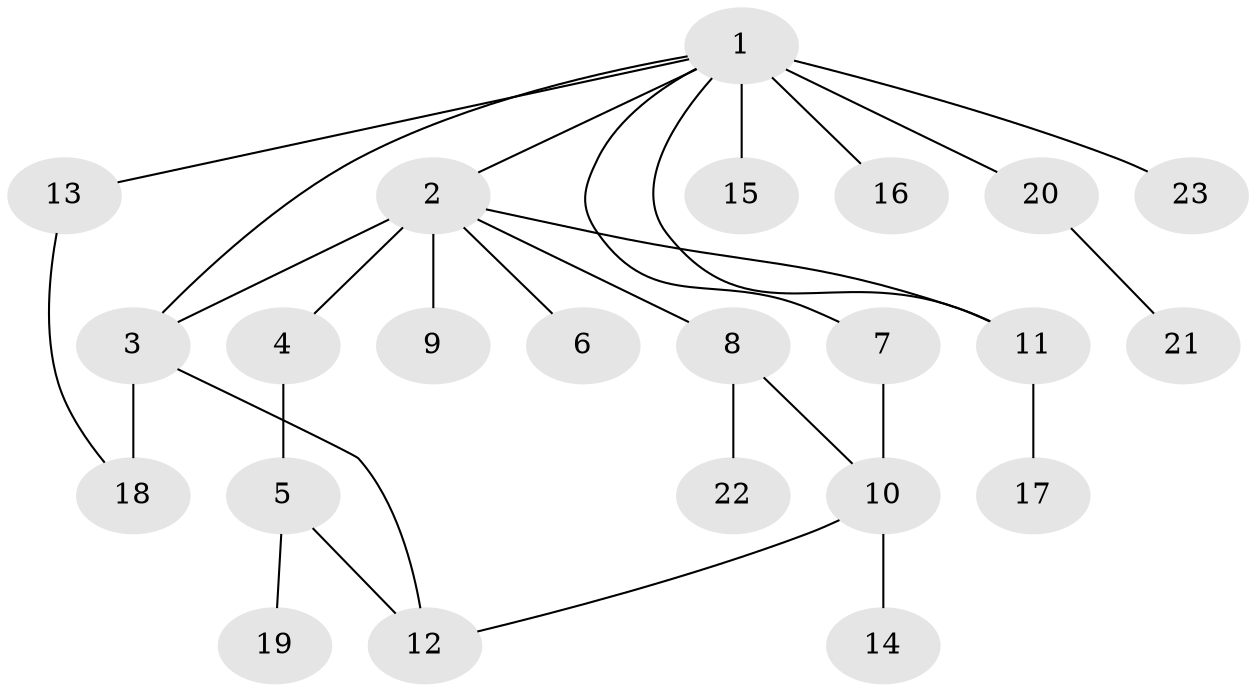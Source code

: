 // original degree distribution, {12: 0.0136986301369863, 15: 0.0136986301369863, 7: 0.0136986301369863, 1: 0.547945205479452, 8: 0.0136986301369863, 2: 0.2465753424657534, 5: 0.0547945205479452, 4: 0.0273972602739726, 6: 0.0136986301369863, 11: 0.0136986301369863, 3: 0.0410958904109589}
// Generated by graph-tools (version 1.1) at 2025/50/03/04/25 22:50:38]
// undirected, 23 vertices, 28 edges
graph export_dot {
  node [color=gray90,style=filled];
  1;
  2;
  3;
  4;
  5;
  6;
  7;
  8;
  9;
  10;
  11;
  12;
  13;
  14;
  15;
  16;
  17;
  18;
  19;
  20;
  21;
  22;
  23;
  1 -- 2 [weight=1.0];
  1 -- 3 [weight=3.0];
  1 -- 7 [weight=1.0];
  1 -- 11 [weight=1.0];
  1 -- 13 [weight=1.0];
  1 -- 15 [weight=5.0];
  1 -- 16 [weight=1.0];
  1 -- 20 [weight=1.0];
  1 -- 23 [weight=1.0];
  2 -- 3 [weight=1.0];
  2 -- 4 [weight=1.0];
  2 -- 6 [weight=1.0];
  2 -- 8 [weight=1.0];
  2 -- 9 [weight=1.0];
  2 -- 11 [weight=1.0];
  3 -- 12 [weight=1.0];
  3 -- 18 [weight=2.0];
  4 -- 5 [weight=5.0];
  5 -- 12 [weight=1.0];
  5 -- 19 [weight=1.0];
  7 -- 10 [weight=2.0];
  8 -- 10 [weight=1.0];
  8 -- 22 [weight=1.0];
  10 -- 12 [weight=1.0];
  10 -- 14 [weight=1.0];
  11 -- 17 [weight=1.0];
  13 -- 18 [weight=1.0];
  20 -- 21 [weight=1.0];
}
